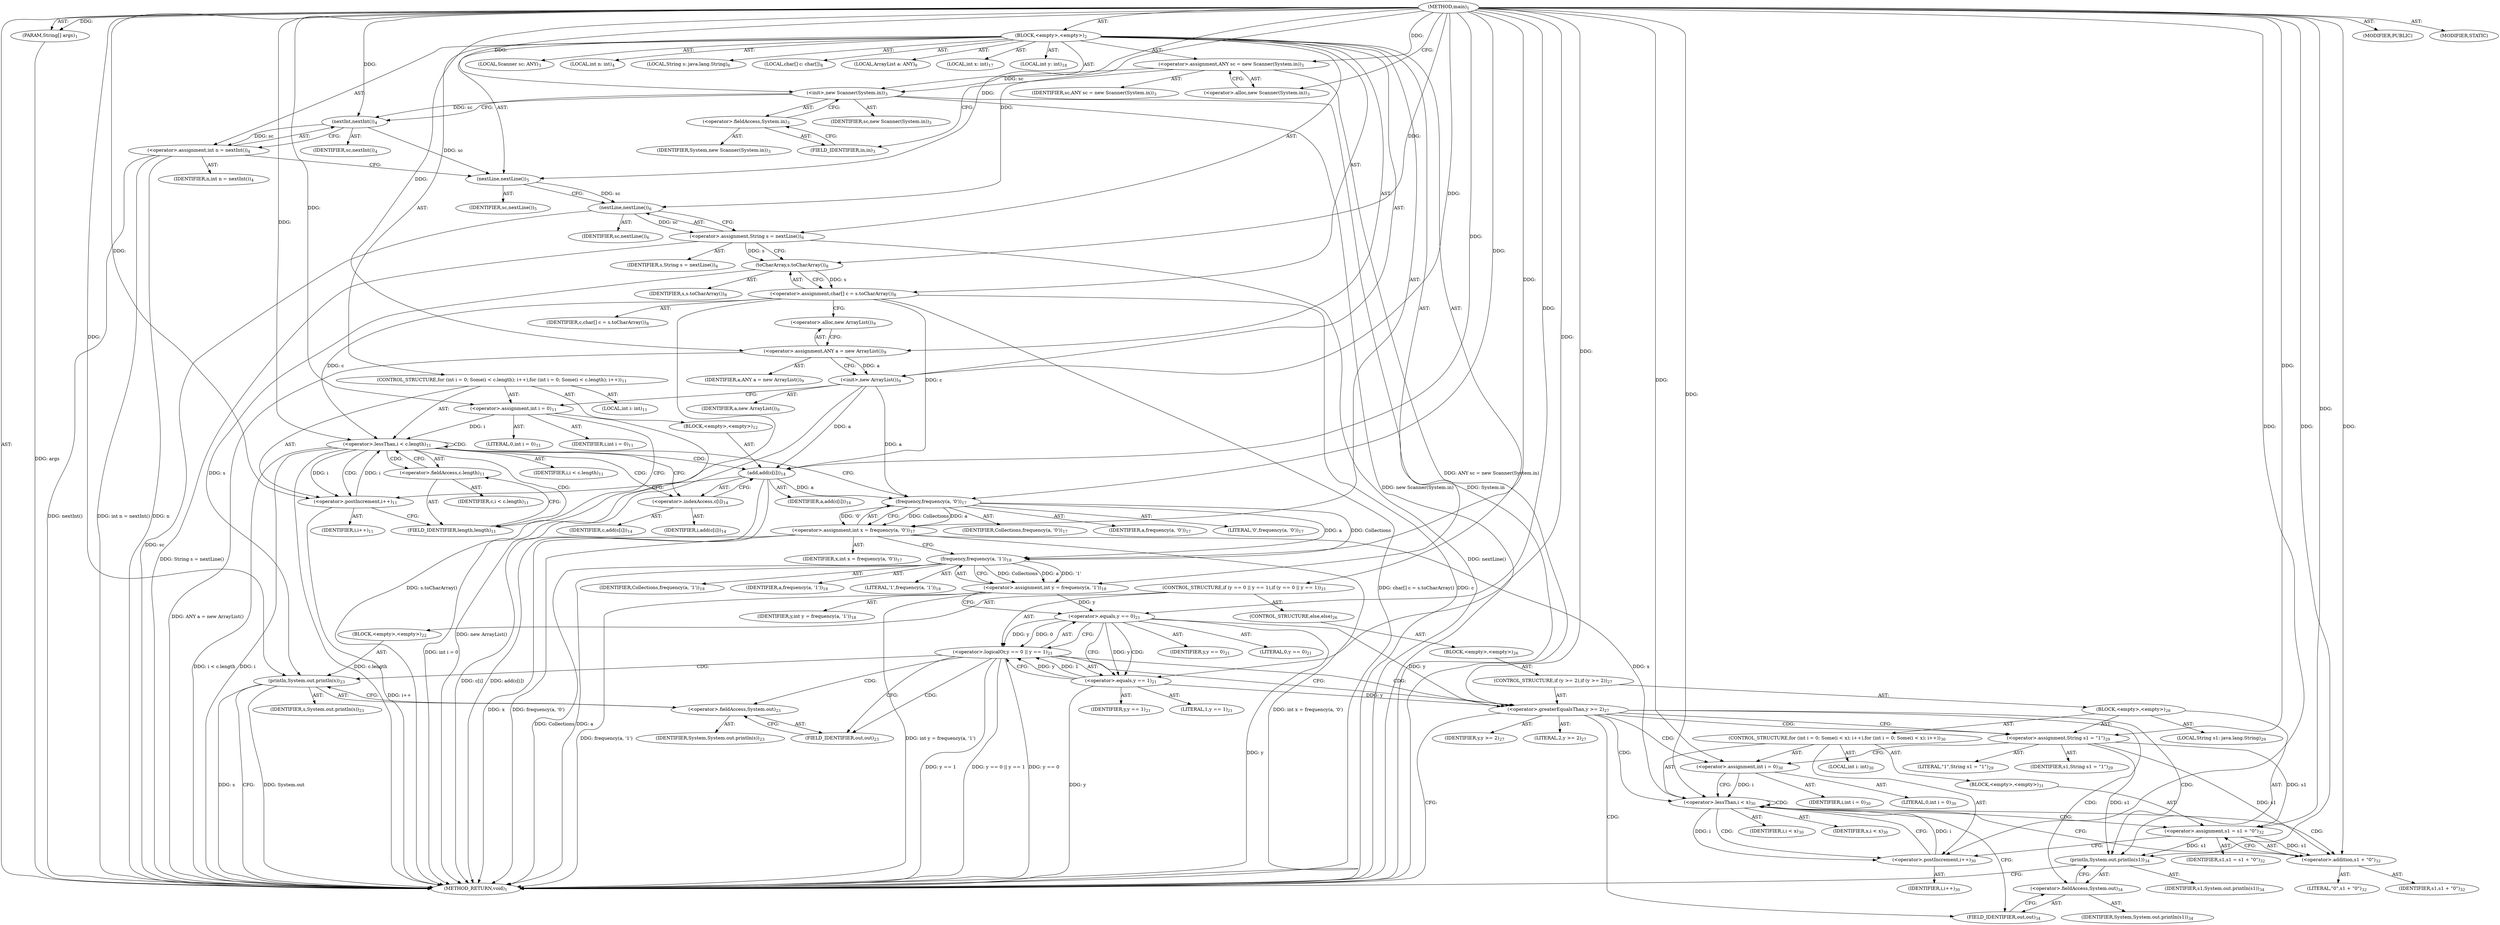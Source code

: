 digraph "main" {  
"21" [label = <(METHOD,main)<SUB>1</SUB>> ]
"22" [label = <(PARAM,String[] args)<SUB>1</SUB>> ]
"23" [label = <(BLOCK,&lt;empty&gt;,&lt;empty&gt;)<SUB>2</SUB>> ]
"4" [label = <(LOCAL,Scanner sc: ANY)<SUB>3</SUB>> ]
"24" [label = <(&lt;operator&gt;.assignment,ANY sc = new Scanner(System.in))<SUB>3</SUB>> ]
"25" [label = <(IDENTIFIER,sc,ANY sc = new Scanner(System.in))<SUB>3</SUB>> ]
"26" [label = <(&lt;operator&gt;.alloc,new Scanner(System.in))<SUB>3</SUB>> ]
"27" [label = <(&lt;init&gt;,new Scanner(System.in))<SUB>3</SUB>> ]
"3" [label = <(IDENTIFIER,sc,new Scanner(System.in))<SUB>3</SUB>> ]
"28" [label = <(&lt;operator&gt;.fieldAccess,System.in)<SUB>3</SUB>> ]
"29" [label = <(IDENTIFIER,System,new Scanner(System.in))<SUB>3</SUB>> ]
"30" [label = <(FIELD_IDENTIFIER,in,in)<SUB>3</SUB>> ]
"31" [label = <(LOCAL,int n: int)<SUB>4</SUB>> ]
"32" [label = <(&lt;operator&gt;.assignment,int n = nextInt())<SUB>4</SUB>> ]
"33" [label = <(IDENTIFIER,n,int n = nextInt())<SUB>4</SUB>> ]
"34" [label = <(nextInt,nextInt())<SUB>4</SUB>> ]
"35" [label = <(IDENTIFIER,sc,nextInt())<SUB>4</SUB>> ]
"36" [label = <(nextLine,nextLine())<SUB>5</SUB>> ]
"37" [label = <(IDENTIFIER,sc,nextLine())<SUB>5</SUB>> ]
"38" [label = <(LOCAL,String s: java.lang.String)<SUB>6</SUB>> ]
"39" [label = <(&lt;operator&gt;.assignment,String s = nextLine())<SUB>6</SUB>> ]
"40" [label = <(IDENTIFIER,s,String s = nextLine())<SUB>6</SUB>> ]
"41" [label = <(nextLine,nextLine())<SUB>6</SUB>> ]
"42" [label = <(IDENTIFIER,sc,nextLine())<SUB>6</SUB>> ]
"43" [label = <(LOCAL,char[] c: char[])<SUB>8</SUB>> ]
"44" [label = <(&lt;operator&gt;.assignment,char[] c = s.toCharArray())<SUB>8</SUB>> ]
"45" [label = <(IDENTIFIER,c,char[] c = s.toCharArray())<SUB>8</SUB>> ]
"46" [label = <(toCharArray,s.toCharArray())<SUB>8</SUB>> ]
"47" [label = <(IDENTIFIER,s,s.toCharArray())<SUB>8</SUB>> ]
"6" [label = <(LOCAL,ArrayList a: ANY)<SUB>9</SUB>> ]
"48" [label = <(&lt;operator&gt;.assignment,ANY a = new ArrayList())<SUB>9</SUB>> ]
"49" [label = <(IDENTIFIER,a,ANY a = new ArrayList())<SUB>9</SUB>> ]
"50" [label = <(&lt;operator&gt;.alloc,new ArrayList())<SUB>9</SUB>> ]
"51" [label = <(&lt;init&gt;,new ArrayList())<SUB>9</SUB>> ]
"5" [label = <(IDENTIFIER,a,new ArrayList())<SUB>9</SUB>> ]
"52" [label = <(CONTROL_STRUCTURE,for (int i = 0; Some(i &lt; c.length); i++),for (int i = 0; Some(i &lt; c.length); i++))<SUB>11</SUB>> ]
"53" [label = <(LOCAL,int i: int)<SUB>11</SUB>> ]
"54" [label = <(&lt;operator&gt;.assignment,int i = 0)<SUB>11</SUB>> ]
"55" [label = <(IDENTIFIER,i,int i = 0)<SUB>11</SUB>> ]
"56" [label = <(LITERAL,0,int i = 0)<SUB>11</SUB>> ]
"57" [label = <(&lt;operator&gt;.lessThan,i &lt; c.length)<SUB>11</SUB>> ]
"58" [label = <(IDENTIFIER,i,i &lt; c.length)<SUB>11</SUB>> ]
"59" [label = <(&lt;operator&gt;.fieldAccess,c.length)<SUB>11</SUB>> ]
"60" [label = <(IDENTIFIER,c,i &lt; c.length)<SUB>11</SUB>> ]
"61" [label = <(FIELD_IDENTIFIER,length,length)<SUB>11</SUB>> ]
"62" [label = <(&lt;operator&gt;.postIncrement,i++)<SUB>11</SUB>> ]
"63" [label = <(IDENTIFIER,i,i++)<SUB>11</SUB>> ]
"64" [label = <(BLOCK,&lt;empty&gt;,&lt;empty&gt;)<SUB>12</SUB>> ]
"65" [label = <(add,add(c[i]))<SUB>14</SUB>> ]
"66" [label = <(IDENTIFIER,a,add(c[i]))<SUB>14</SUB>> ]
"67" [label = <(&lt;operator&gt;.indexAccess,c[i])<SUB>14</SUB>> ]
"68" [label = <(IDENTIFIER,c,add(c[i]))<SUB>14</SUB>> ]
"69" [label = <(IDENTIFIER,i,add(c[i]))<SUB>14</SUB>> ]
"70" [label = <(LOCAL,int x: int)<SUB>17</SUB>> ]
"71" [label = <(&lt;operator&gt;.assignment,int x = frequency(a, '0'))<SUB>17</SUB>> ]
"72" [label = <(IDENTIFIER,x,int x = frequency(a, '0'))<SUB>17</SUB>> ]
"73" [label = <(frequency,frequency(a, '0'))<SUB>17</SUB>> ]
"74" [label = <(IDENTIFIER,Collections,frequency(a, '0'))<SUB>17</SUB>> ]
"75" [label = <(IDENTIFIER,a,frequency(a, '0'))<SUB>17</SUB>> ]
"76" [label = <(LITERAL,'0',frequency(a, '0'))<SUB>17</SUB>> ]
"77" [label = <(LOCAL,int y: int)<SUB>18</SUB>> ]
"78" [label = <(&lt;operator&gt;.assignment,int y = frequency(a, '1'))<SUB>18</SUB>> ]
"79" [label = <(IDENTIFIER,y,int y = frequency(a, '1'))<SUB>18</SUB>> ]
"80" [label = <(frequency,frequency(a, '1'))<SUB>18</SUB>> ]
"81" [label = <(IDENTIFIER,Collections,frequency(a, '1'))<SUB>18</SUB>> ]
"82" [label = <(IDENTIFIER,a,frequency(a, '1'))<SUB>18</SUB>> ]
"83" [label = <(LITERAL,'1',frequency(a, '1'))<SUB>18</SUB>> ]
"84" [label = <(CONTROL_STRUCTURE,if (y == 0 || y == 1),if (y == 0 || y == 1))<SUB>21</SUB>> ]
"85" [label = <(&lt;operator&gt;.logicalOr,y == 0 || y == 1)<SUB>21</SUB>> ]
"86" [label = <(&lt;operator&gt;.equals,y == 0)<SUB>21</SUB>> ]
"87" [label = <(IDENTIFIER,y,y == 0)<SUB>21</SUB>> ]
"88" [label = <(LITERAL,0,y == 0)<SUB>21</SUB>> ]
"89" [label = <(&lt;operator&gt;.equals,y == 1)<SUB>21</SUB>> ]
"90" [label = <(IDENTIFIER,y,y == 1)<SUB>21</SUB>> ]
"91" [label = <(LITERAL,1,y == 1)<SUB>21</SUB>> ]
"92" [label = <(BLOCK,&lt;empty&gt;,&lt;empty&gt;)<SUB>22</SUB>> ]
"93" [label = <(println,System.out.println(s))<SUB>23</SUB>> ]
"94" [label = <(&lt;operator&gt;.fieldAccess,System.out)<SUB>23</SUB>> ]
"95" [label = <(IDENTIFIER,System,System.out.println(s))<SUB>23</SUB>> ]
"96" [label = <(FIELD_IDENTIFIER,out,out)<SUB>23</SUB>> ]
"97" [label = <(IDENTIFIER,s,System.out.println(s))<SUB>23</SUB>> ]
"98" [label = <(CONTROL_STRUCTURE,else,else)<SUB>26</SUB>> ]
"99" [label = <(BLOCK,&lt;empty&gt;,&lt;empty&gt;)<SUB>26</SUB>> ]
"100" [label = <(CONTROL_STRUCTURE,if (y &gt;= 2),if (y &gt;= 2))<SUB>27</SUB>> ]
"101" [label = <(&lt;operator&gt;.greaterEqualsThan,y &gt;= 2)<SUB>27</SUB>> ]
"102" [label = <(IDENTIFIER,y,y &gt;= 2)<SUB>27</SUB>> ]
"103" [label = <(LITERAL,2,y &gt;= 2)<SUB>27</SUB>> ]
"104" [label = <(BLOCK,&lt;empty&gt;,&lt;empty&gt;)<SUB>28</SUB>> ]
"105" [label = <(LOCAL,String s1: java.lang.String)<SUB>29</SUB>> ]
"106" [label = <(&lt;operator&gt;.assignment,String s1 = &quot;1&quot;)<SUB>29</SUB>> ]
"107" [label = <(IDENTIFIER,s1,String s1 = &quot;1&quot;)<SUB>29</SUB>> ]
"108" [label = <(LITERAL,&quot;1&quot;,String s1 = &quot;1&quot;)<SUB>29</SUB>> ]
"109" [label = <(CONTROL_STRUCTURE,for (int i = 0; Some(i &lt; x); i++),for (int i = 0; Some(i &lt; x); i++))<SUB>30</SUB>> ]
"110" [label = <(LOCAL,int i: int)<SUB>30</SUB>> ]
"111" [label = <(&lt;operator&gt;.assignment,int i = 0)<SUB>30</SUB>> ]
"112" [label = <(IDENTIFIER,i,int i = 0)<SUB>30</SUB>> ]
"113" [label = <(LITERAL,0,int i = 0)<SUB>30</SUB>> ]
"114" [label = <(&lt;operator&gt;.lessThan,i &lt; x)<SUB>30</SUB>> ]
"115" [label = <(IDENTIFIER,i,i &lt; x)<SUB>30</SUB>> ]
"116" [label = <(IDENTIFIER,x,i &lt; x)<SUB>30</SUB>> ]
"117" [label = <(&lt;operator&gt;.postIncrement,i++)<SUB>30</SUB>> ]
"118" [label = <(IDENTIFIER,i,i++)<SUB>30</SUB>> ]
"119" [label = <(BLOCK,&lt;empty&gt;,&lt;empty&gt;)<SUB>31</SUB>> ]
"120" [label = <(&lt;operator&gt;.assignment,s1 = s1 + &quot;0&quot;)<SUB>32</SUB>> ]
"121" [label = <(IDENTIFIER,s1,s1 = s1 + &quot;0&quot;)<SUB>32</SUB>> ]
"122" [label = <(&lt;operator&gt;.addition,s1 + &quot;0&quot;)<SUB>32</SUB>> ]
"123" [label = <(IDENTIFIER,s1,s1 + &quot;0&quot;)<SUB>32</SUB>> ]
"124" [label = <(LITERAL,&quot;0&quot;,s1 + &quot;0&quot;)<SUB>32</SUB>> ]
"125" [label = <(println,System.out.println(s1))<SUB>34</SUB>> ]
"126" [label = <(&lt;operator&gt;.fieldAccess,System.out)<SUB>34</SUB>> ]
"127" [label = <(IDENTIFIER,System,System.out.println(s1))<SUB>34</SUB>> ]
"128" [label = <(FIELD_IDENTIFIER,out,out)<SUB>34</SUB>> ]
"129" [label = <(IDENTIFIER,s1,System.out.println(s1))<SUB>34</SUB>> ]
"130" [label = <(MODIFIER,PUBLIC)> ]
"131" [label = <(MODIFIER,STATIC)> ]
"132" [label = <(METHOD_RETURN,void)<SUB>1</SUB>> ]
  "21" -> "22"  [ label = "AST: "] 
  "21" -> "23"  [ label = "AST: "] 
  "21" -> "130"  [ label = "AST: "] 
  "21" -> "131"  [ label = "AST: "] 
  "21" -> "132"  [ label = "AST: "] 
  "23" -> "4"  [ label = "AST: "] 
  "23" -> "24"  [ label = "AST: "] 
  "23" -> "27"  [ label = "AST: "] 
  "23" -> "31"  [ label = "AST: "] 
  "23" -> "32"  [ label = "AST: "] 
  "23" -> "36"  [ label = "AST: "] 
  "23" -> "38"  [ label = "AST: "] 
  "23" -> "39"  [ label = "AST: "] 
  "23" -> "43"  [ label = "AST: "] 
  "23" -> "44"  [ label = "AST: "] 
  "23" -> "6"  [ label = "AST: "] 
  "23" -> "48"  [ label = "AST: "] 
  "23" -> "51"  [ label = "AST: "] 
  "23" -> "52"  [ label = "AST: "] 
  "23" -> "70"  [ label = "AST: "] 
  "23" -> "71"  [ label = "AST: "] 
  "23" -> "77"  [ label = "AST: "] 
  "23" -> "78"  [ label = "AST: "] 
  "23" -> "84"  [ label = "AST: "] 
  "24" -> "25"  [ label = "AST: "] 
  "24" -> "26"  [ label = "AST: "] 
  "27" -> "3"  [ label = "AST: "] 
  "27" -> "28"  [ label = "AST: "] 
  "28" -> "29"  [ label = "AST: "] 
  "28" -> "30"  [ label = "AST: "] 
  "32" -> "33"  [ label = "AST: "] 
  "32" -> "34"  [ label = "AST: "] 
  "34" -> "35"  [ label = "AST: "] 
  "36" -> "37"  [ label = "AST: "] 
  "39" -> "40"  [ label = "AST: "] 
  "39" -> "41"  [ label = "AST: "] 
  "41" -> "42"  [ label = "AST: "] 
  "44" -> "45"  [ label = "AST: "] 
  "44" -> "46"  [ label = "AST: "] 
  "46" -> "47"  [ label = "AST: "] 
  "48" -> "49"  [ label = "AST: "] 
  "48" -> "50"  [ label = "AST: "] 
  "51" -> "5"  [ label = "AST: "] 
  "52" -> "53"  [ label = "AST: "] 
  "52" -> "54"  [ label = "AST: "] 
  "52" -> "57"  [ label = "AST: "] 
  "52" -> "62"  [ label = "AST: "] 
  "52" -> "64"  [ label = "AST: "] 
  "54" -> "55"  [ label = "AST: "] 
  "54" -> "56"  [ label = "AST: "] 
  "57" -> "58"  [ label = "AST: "] 
  "57" -> "59"  [ label = "AST: "] 
  "59" -> "60"  [ label = "AST: "] 
  "59" -> "61"  [ label = "AST: "] 
  "62" -> "63"  [ label = "AST: "] 
  "64" -> "65"  [ label = "AST: "] 
  "65" -> "66"  [ label = "AST: "] 
  "65" -> "67"  [ label = "AST: "] 
  "67" -> "68"  [ label = "AST: "] 
  "67" -> "69"  [ label = "AST: "] 
  "71" -> "72"  [ label = "AST: "] 
  "71" -> "73"  [ label = "AST: "] 
  "73" -> "74"  [ label = "AST: "] 
  "73" -> "75"  [ label = "AST: "] 
  "73" -> "76"  [ label = "AST: "] 
  "78" -> "79"  [ label = "AST: "] 
  "78" -> "80"  [ label = "AST: "] 
  "80" -> "81"  [ label = "AST: "] 
  "80" -> "82"  [ label = "AST: "] 
  "80" -> "83"  [ label = "AST: "] 
  "84" -> "85"  [ label = "AST: "] 
  "84" -> "92"  [ label = "AST: "] 
  "84" -> "98"  [ label = "AST: "] 
  "85" -> "86"  [ label = "AST: "] 
  "85" -> "89"  [ label = "AST: "] 
  "86" -> "87"  [ label = "AST: "] 
  "86" -> "88"  [ label = "AST: "] 
  "89" -> "90"  [ label = "AST: "] 
  "89" -> "91"  [ label = "AST: "] 
  "92" -> "93"  [ label = "AST: "] 
  "93" -> "94"  [ label = "AST: "] 
  "93" -> "97"  [ label = "AST: "] 
  "94" -> "95"  [ label = "AST: "] 
  "94" -> "96"  [ label = "AST: "] 
  "98" -> "99"  [ label = "AST: "] 
  "99" -> "100"  [ label = "AST: "] 
  "100" -> "101"  [ label = "AST: "] 
  "100" -> "104"  [ label = "AST: "] 
  "101" -> "102"  [ label = "AST: "] 
  "101" -> "103"  [ label = "AST: "] 
  "104" -> "105"  [ label = "AST: "] 
  "104" -> "106"  [ label = "AST: "] 
  "104" -> "109"  [ label = "AST: "] 
  "104" -> "125"  [ label = "AST: "] 
  "106" -> "107"  [ label = "AST: "] 
  "106" -> "108"  [ label = "AST: "] 
  "109" -> "110"  [ label = "AST: "] 
  "109" -> "111"  [ label = "AST: "] 
  "109" -> "114"  [ label = "AST: "] 
  "109" -> "117"  [ label = "AST: "] 
  "109" -> "119"  [ label = "AST: "] 
  "111" -> "112"  [ label = "AST: "] 
  "111" -> "113"  [ label = "AST: "] 
  "114" -> "115"  [ label = "AST: "] 
  "114" -> "116"  [ label = "AST: "] 
  "117" -> "118"  [ label = "AST: "] 
  "119" -> "120"  [ label = "AST: "] 
  "120" -> "121"  [ label = "AST: "] 
  "120" -> "122"  [ label = "AST: "] 
  "122" -> "123"  [ label = "AST: "] 
  "122" -> "124"  [ label = "AST: "] 
  "125" -> "126"  [ label = "AST: "] 
  "125" -> "129"  [ label = "AST: "] 
  "126" -> "127"  [ label = "AST: "] 
  "126" -> "128"  [ label = "AST: "] 
  "24" -> "30"  [ label = "CFG: "] 
  "27" -> "34"  [ label = "CFG: "] 
  "32" -> "36"  [ label = "CFG: "] 
  "36" -> "41"  [ label = "CFG: "] 
  "39" -> "46"  [ label = "CFG: "] 
  "44" -> "50"  [ label = "CFG: "] 
  "48" -> "51"  [ label = "CFG: "] 
  "51" -> "54"  [ label = "CFG: "] 
  "71" -> "80"  [ label = "CFG: "] 
  "78" -> "86"  [ label = "CFG: "] 
  "26" -> "24"  [ label = "CFG: "] 
  "28" -> "27"  [ label = "CFG: "] 
  "34" -> "32"  [ label = "CFG: "] 
  "41" -> "39"  [ label = "CFG: "] 
  "46" -> "44"  [ label = "CFG: "] 
  "50" -> "48"  [ label = "CFG: "] 
  "54" -> "61"  [ label = "CFG: "] 
  "57" -> "67"  [ label = "CFG: "] 
  "57" -> "73"  [ label = "CFG: "] 
  "62" -> "61"  [ label = "CFG: "] 
  "73" -> "71"  [ label = "CFG: "] 
  "80" -> "78"  [ label = "CFG: "] 
  "85" -> "96"  [ label = "CFG: "] 
  "85" -> "101"  [ label = "CFG: "] 
  "30" -> "28"  [ label = "CFG: "] 
  "59" -> "57"  [ label = "CFG: "] 
  "65" -> "62"  [ label = "CFG: "] 
  "86" -> "85"  [ label = "CFG: "] 
  "86" -> "89"  [ label = "CFG: "] 
  "89" -> "85"  [ label = "CFG: "] 
  "93" -> "132"  [ label = "CFG: "] 
  "61" -> "59"  [ label = "CFG: "] 
  "67" -> "65"  [ label = "CFG: "] 
  "94" -> "93"  [ label = "CFG: "] 
  "96" -> "94"  [ label = "CFG: "] 
  "101" -> "132"  [ label = "CFG: "] 
  "101" -> "106"  [ label = "CFG: "] 
  "106" -> "111"  [ label = "CFG: "] 
  "125" -> "132"  [ label = "CFG: "] 
  "111" -> "114"  [ label = "CFG: "] 
  "114" -> "122"  [ label = "CFG: "] 
  "114" -> "128"  [ label = "CFG: "] 
  "117" -> "114"  [ label = "CFG: "] 
  "126" -> "125"  [ label = "CFG: "] 
  "120" -> "117"  [ label = "CFG: "] 
  "128" -> "126"  [ label = "CFG: "] 
  "122" -> "120"  [ label = "CFG: "] 
  "21" -> "26"  [ label = "CFG: "] 
  "22" -> "132"  [ label = "DDG: args"] 
  "24" -> "132"  [ label = "DDG: ANY sc = new Scanner(System.in)"] 
  "27" -> "132"  [ label = "DDG: System.in"] 
  "27" -> "132"  [ label = "DDG: new Scanner(System.in)"] 
  "32" -> "132"  [ label = "DDG: n"] 
  "32" -> "132"  [ label = "DDG: nextInt()"] 
  "32" -> "132"  [ label = "DDG: int n = nextInt()"] 
  "41" -> "132"  [ label = "DDG: sc"] 
  "39" -> "132"  [ label = "DDG: nextLine()"] 
  "39" -> "132"  [ label = "DDG: String s = nextLine()"] 
  "44" -> "132"  [ label = "DDG: c"] 
  "44" -> "132"  [ label = "DDG: s.toCharArray()"] 
  "44" -> "132"  [ label = "DDG: char[] c = s.toCharArray()"] 
  "48" -> "132"  [ label = "DDG: ANY a = new ArrayList()"] 
  "51" -> "132"  [ label = "DDG: new ArrayList()"] 
  "54" -> "132"  [ label = "DDG: int i = 0"] 
  "57" -> "132"  [ label = "DDG: i"] 
  "57" -> "132"  [ label = "DDG: c.length"] 
  "57" -> "132"  [ label = "DDG: i &lt; c.length"] 
  "71" -> "132"  [ label = "DDG: x"] 
  "71" -> "132"  [ label = "DDG: frequency(a, '0')"] 
  "71" -> "132"  [ label = "DDG: int x = frequency(a, '0')"] 
  "80" -> "132"  [ label = "DDG: Collections"] 
  "80" -> "132"  [ label = "DDG: a"] 
  "78" -> "132"  [ label = "DDG: frequency(a, '1')"] 
  "78" -> "132"  [ label = "DDG: int y = frequency(a, '1')"] 
  "86" -> "132"  [ label = "DDG: y"] 
  "85" -> "132"  [ label = "DDG: y == 0"] 
  "89" -> "132"  [ label = "DDG: y"] 
  "85" -> "132"  [ label = "DDG: y == 1"] 
  "85" -> "132"  [ label = "DDG: y == 0 || y == 1"] 
  "93" -> "132"  [ label = "DDG: System.out"] 
  "93" -> "132"  [ label = "DDG: s"] 
  "65" -> "132"  [ label = "DDG: c[i]"] 
  "65" -> "132"  [ label = "DDG: add(c[i])"] 
  "62" -> "132"  [ label = "DDG: i++"] 
  "21" -> "22"  [ label = "DDG: "] 
  "21" -> "24"  [ label = "DDG: "] 
  "34" -> "32"  [ label = "DDG: sc"] 
  "41" -> "39"  [ label = "DDG: sc"] 
  "46" -> "44"  [ label = "DDG: s"] 
  "21" -> "48"  [ label = "DDG: "] 
  "73" -> "71"  [ label = "DDG: Collections"] 
  "73" -> "71"  [ label = "DDG: a"] 
  "73" -> "71"  [ label = "DDG: '0'"] 
  "80" -> "78"  [ label = "DDG: Collections"] 
  "80" -> "78"  [ label = "DDG: a"] 
  "80" -> "78"  [ label = "DDG: '1'"] 
  "24" -> "27"  [ label = "DDG: sc"] 
  "21" -> "27"  [ label = "DDG: "] 
  "34" -> "36"  [ label = "DDG: sc"] 
  "21" -> "36"  [ label = "DDG: "] 
  "48" -> "51"  [ label = "DDG: a"] 
  "21" -> "51"  [ label = "DDG: "] 
  "21" -> "54"  [ label = "DDG: "] 
  "27" -> "34"  [ label = "DDG: sc"] 
  "21" -> "34"  [ label = "DDG: "] 
  "36" -> "41"  [ label = "DDG: sc"] 
  "21" -> "41"  [ label = "DDG: "] 
  "39" -> "46"  [ label = "DDG: s"] 
  "21" -> "46"  [ label = "DDG: "] 
  "54" -> "57"  [ label = "DDG: i"] 
  "62" -> "57"  [ label = "DDG: i"] 
  "21" -> "57"  [ label = "DDG: "] 
  "44" -> "57"  [ label = "DDG: c"] 
  "57" -> "62"  [ label = "DDG: i"] 
  "21" -> "62"  [ label = "DDG: "] 
  "21" -> "73"  [ label = "DDG: "] 
  "51" -> "73"  [ label = "DDG: a"] 
  "65" -> "73"  [ label = "DDG: a"] 
  "73" -> "80"  [ label = "DDG: Collections"] 
  "21" -> "80"  [ label = "DDG: "] 
  "73" -> "80"  [ label = "DDG: a"] 
  "86" -> "85"  [ label = "DDG: y"] 
  "86" -> "85"  [ label = "DDG: 0"] 
  "89" -> "85"  [ label = "DDG: y"] 
  "89" -> "85"  [ label = "DDG: 1"] 
  "51" -> "65"  [ label = "DDG: a"] 
  "21" -> "65"  [ label = "DDG: "] 
  "44" -> "65"  [ label = "DDG: c"] 
  "78" -> "86"  [ label = "DDG: y"] 
  "21" -> "86"  [ label = "DDG: "] 
  "86" -> "89"  [ label = "DDG: y"] 
  "21" -> "89"  [ label = "DDG: "] 
  "46" -> "93"  [ label = "DDG: s"] 
  "21" -> "93"  [ label = "DDG: "] 
  "86" -> "101"  [ label = "DDG: y"] 
  "89" -> "101"  [ label = "DDG: y"] 
  "21" -> "101"  [ label = "DDG: "] 
  "21" -> "106"  [ label = "DDG: "] 
  "21" -> "111"  [ label = "DDG: "] 
  "106" -> "125"  [ label = "DDG: s1"] 
  "120" -> "125"  [ label = "DDG: s1"] 
  "21" -> "125"  [ label = "DDG: "] 
  "111" -> "114"  [ label = "DDG: i"] 
  "117" -> "114"  [ label = "DDG: i"] 
  "21" -> "114"  [ label = "DDG: "] 
  "71" -> "114"  [ label = "DDG: x"] 
  "114" -> "117"  [ label = "DDG: i"] 
  "21" -> "117"  [ label = "DDG: "] 
  "106" -> "120"  [ label = "DDG: s1"] 
  "21" -> "120"  [ label = "DDG: "] 
  "106" -> "122"  [ label = "DDG: s1"] 
  "120" -> "122"  [ label = "DDG: s1"] 
  "21" -> "122"  [ label = "DDG: "] 
  "57" -> "61"  [ label = "CDG: "] 
  "57" -> "57"  [ label = "CDG: "] 
  "57" -> "67"  [ label = "CDG: "] 
  "57" -> "65"  [ label = "CDG: "] 
  "57" -> "59"  [ label = "CDG: "] 
  "57" -> "62"  [ label = "CDG: "] 
  "85" -> "94"  [ label = "CDG: "] 
  "85" -> "96"  [ label = "CDG: "] 
  "85" -> "93"  [ label = "CDG: "] 
  "85" -> "101"  [ label = "CDG: "] 
  "86" -> "89"  [ label = "CDG: "] 
  "101" -> "128"  [ label = "CDG: "] 
  "101" -> "114"  [ label = "CDG: "] 
  "101" -> "106"  [ label = "CDG: "] 
  "101" -> "125"  [ label = "CDG: "] 
  "101" -> "111"  [ label = "CDG: "] 
  "101" -> "126"  [ label = "CDG: "] 
  "114" -> "120"  [ label = "CDG: "] 
  "114" -> "122"  [ label = "CDG: "] 
  "114" -> "114"  [ label = "CDG: "] 
  "114" -> "117"  [ label = "CDG: "] 
}
